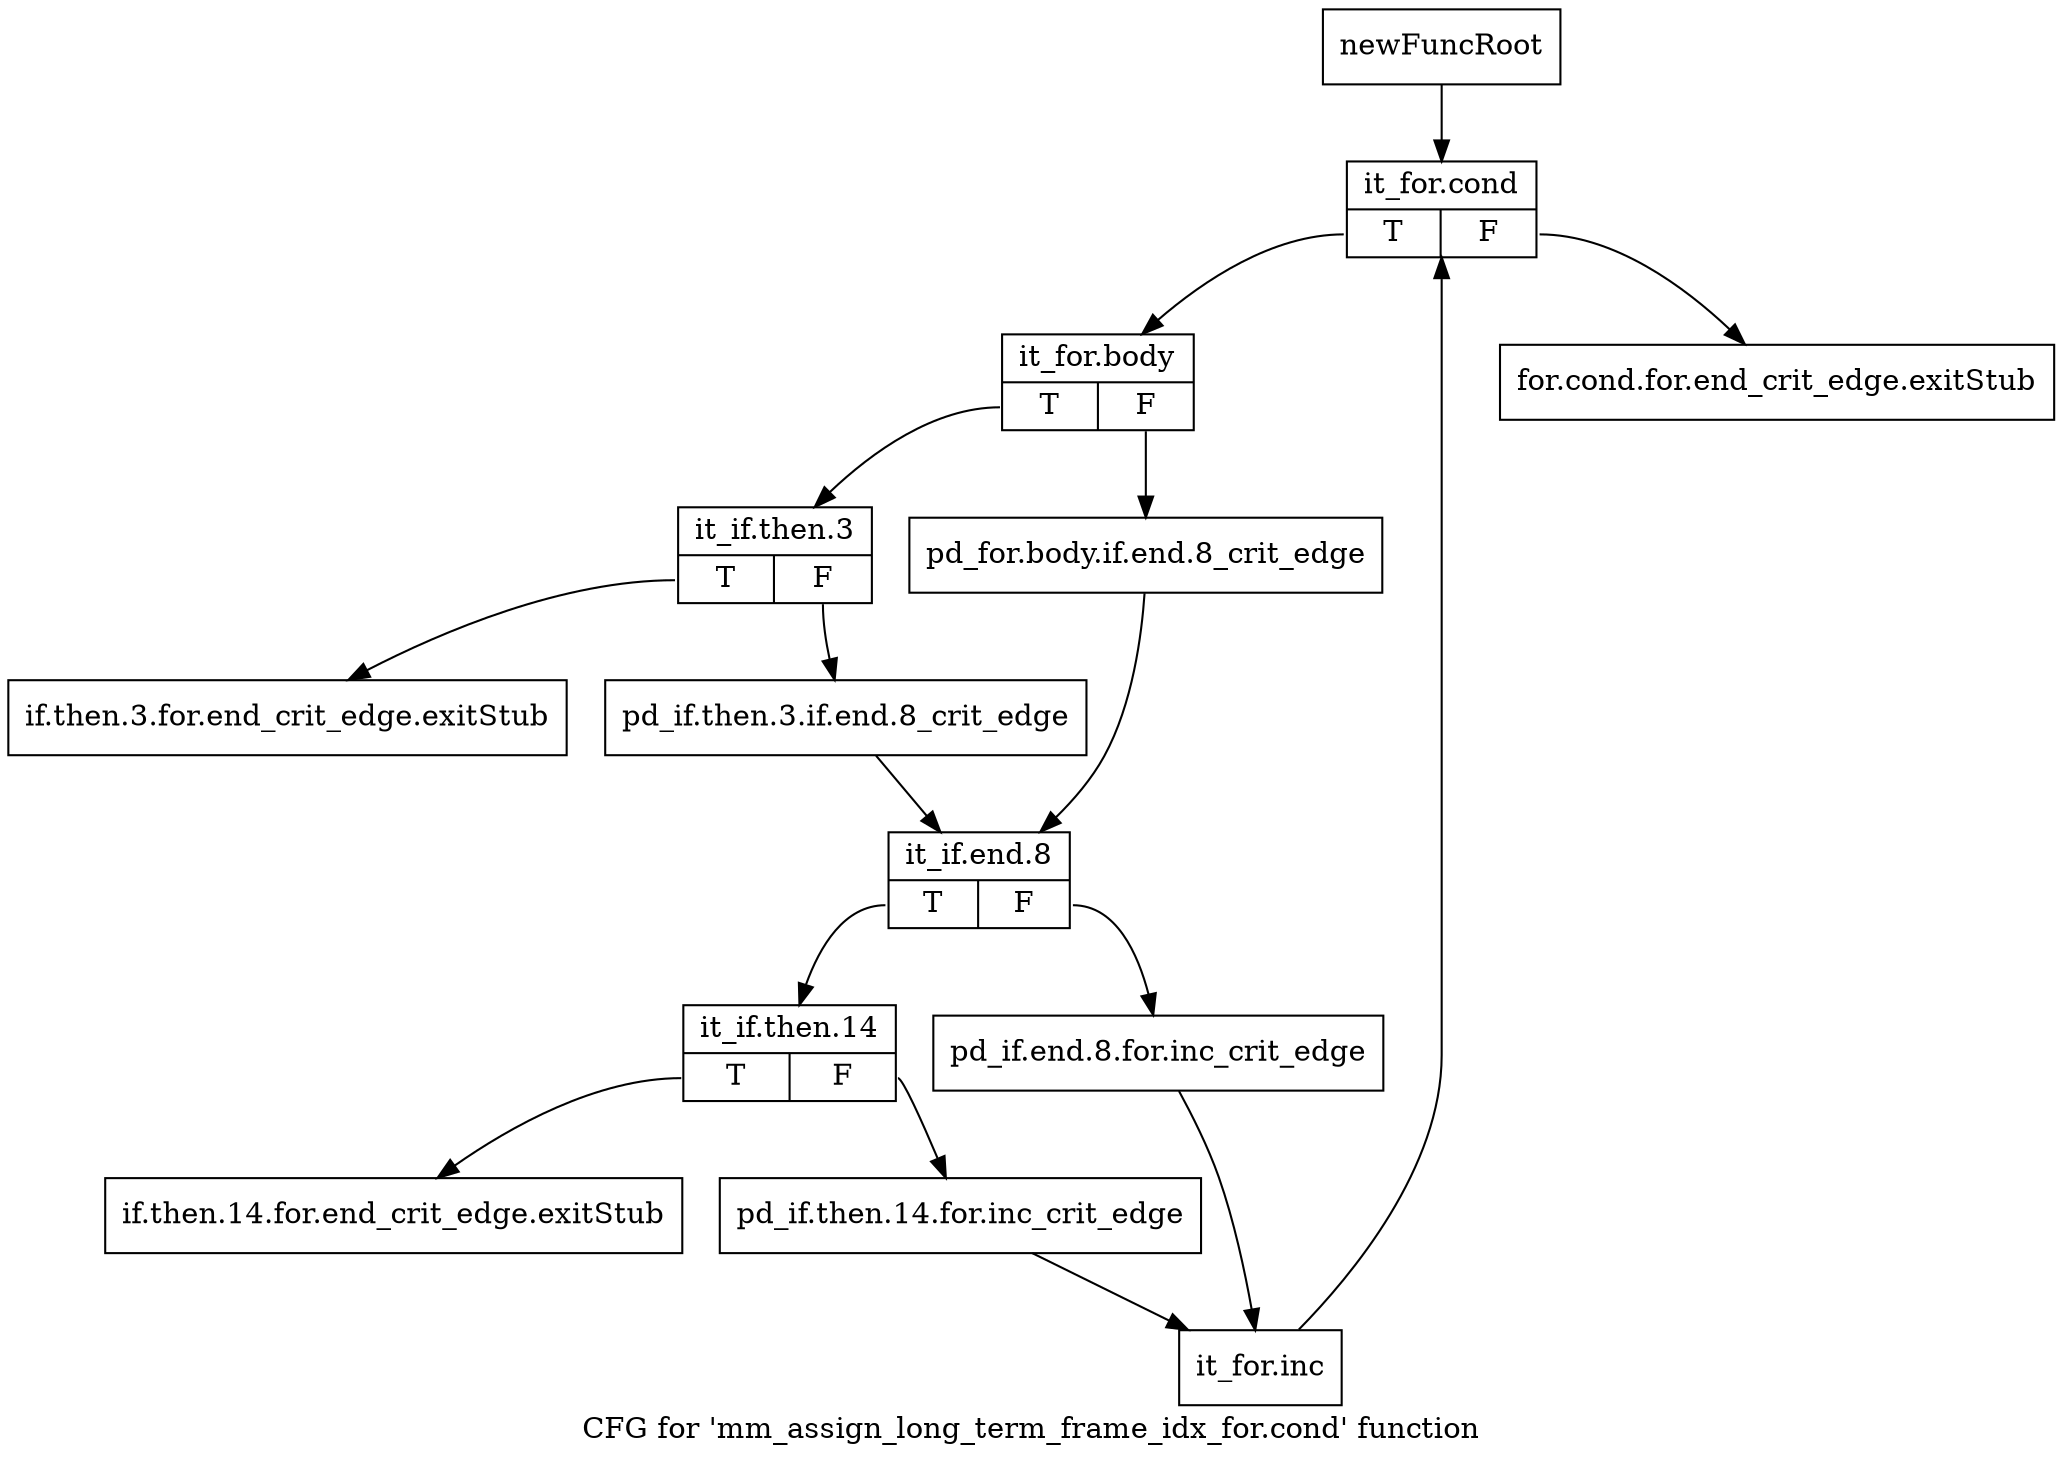 digraph "CFG for 'mm_assign_long_term_frame_idx_for.cond' function" {
	label="CFG for 'mm_assign_long_term_frame_idx_for.cond' function";

	Node0x2566a40 [shape=record,label="{newFuncRoot}"];
	Node0x2566a40 -> Node0x2566b80;
	Node0x2566a90 [shape=record,label="{for.cond.for.end_crit_edge.exitStub}"];
	Node0x2566ae0 [shape=record,label="{if.then.3.for.end_crit_edge.exitStub}"];
	Node0x2566b30 [shape=record,label="{if.then.14.for.end_crit_edge.exitStub}"];
	Node0x2566b80 [shape=record,label="{it_for.cond|{<s0>T|<s1>F}}"];
	Node0x2566b80:s0 -> Node0x2566bd0;
	Node0x2566b80:s1 -> Node0x2566a90;
	Node0x2566bd0 [shape=record,label="{it_for.body|{<s0>T|<s1>F}}"];
	Node0x2566bd0:s0 -> Node0x2566c70;
	Node0x2566bd0:s1 -> Node0x2566c20;
	Node0x2566c20 [shape=record,label="{pd_for.body.if.end.8_crit_edge}"];
	Node0x2566c20 -> Node0x2566d10;
	Node0x2566c70 [shape=record,label="{it_if.then.3|{<s0>T|<s1>F}}"];
	Node0x2566c70:s0 -> Node0x2566ae0;
	Node0x2566c70:s1 -> Node0x2566cc0;
	Node0x2566cc0 [shape=record,label="{pd_if.then.3.if.end.8_crit_edge}"];
	Node0x2566cc0 -> Node0x2566d10;
	Node0x2566d10 [shape=record,label="{it_if.end.8|{<s0>T|<s1>F}}"];
	Node0x2566d10:s0 -> Node0x2566db0;
	Node0x2566d10:s1 -> Node0x2566d60;
	Node0x2566d60 [shape=record,label="{pd_if.end.8.for.inc_crit_edge}"];
	Node0x2566d60 -> Node0x2566e50;
	Node0x2566db0 [shape=record,label="{it_if.then.14|{<s0>T|<s1>F}}"];
	Node0x2566db0:s0 -> Node0x2566b30;
	Node0x2566db0:s1 -> Node0x2566e00;
	Node0x2566e00 [shape=record,label="{pd_if.then.14.for.inc_crit_edge}"];
	Node0x2566e00 -> Node0x2566e50;
	Node0x2566e50 [shape=record,label="{it_for.inc}"];
	Node0x2566e50 -> Node0x2566b80;
}
